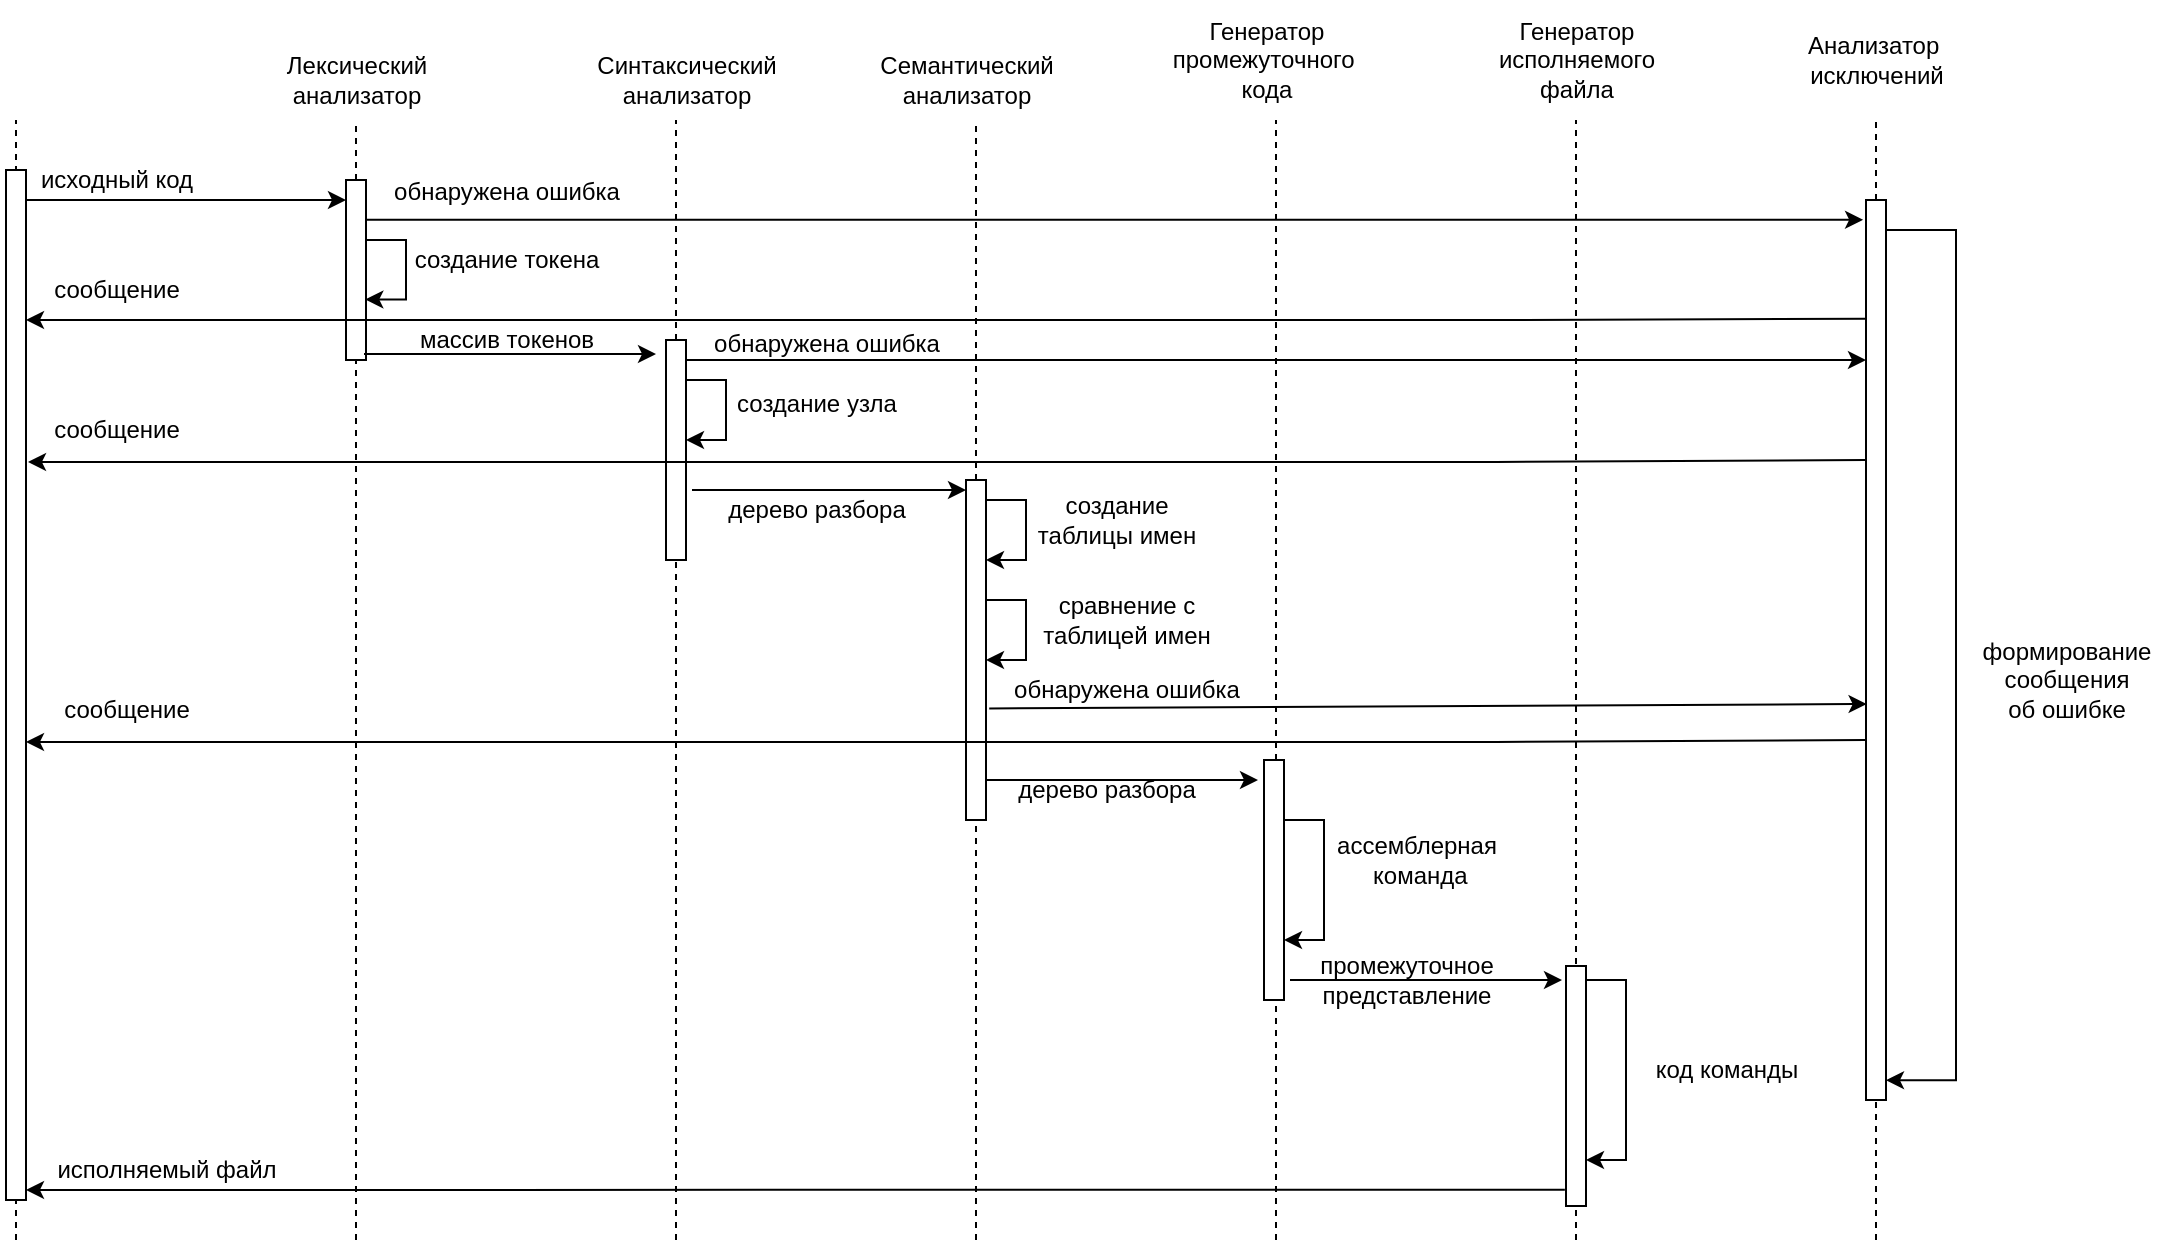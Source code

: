 <mxfile version="21.1.8" type="device" pages="2">
  <diagram name="Страница 1" id="7pUmKCnFYTn7iZ5GlVgY">
    <mxGraphModel dx="993" dy="581" grid="1" gridSize="10" guides="1" tooltips="1" connect="1" arrows="1" fold="1" page="1" pageScale="1" pageWidth="827" pageHeight="1169" math="0" shadow="0">
      <root>
        <mxCell id="0" />
        <mxCell id="1" parent="0" />
        <mxCell id="mDfKCfjafQq82eYf_gBG-5" value="" style="endArrow=none;dashed=1;html=1;rounded=0;startArrow=none;" parent="1" source="mDfKCfjafQq82eYf_gBG-19" edge="1">
          <mxGeometry width="50" height="50" relative="1" as="geometry">
            <mxPoint x="240" y="590" as="sourcePoint" />
            <mxPoint x="240" y="70" as="targetPoint" />
          </mxGeometry>
        </mxCell>
        <mxCell id="mDfKCfjafQq82eYf_gBG-6" value="Лексический&lt;br&gt;анализатор" style="text;html=1;align=center;verticalAlign=middle;resizable=0;points=[];autosize=1;strokeColor=none;fillColor=none;" parent="1" vertex="1">
          <mxGeometry x="195" y="30" width="90" height="40" as="geometry" />
        </mxCell>
        <mxCell id="mDfKCfjafQq82eYf_gBG-8" value="" style="endArrow=none;dashed=1;html=1;rounded=0;" parent="1" edge="1">
          <mxGeometry width="50" height="50" relative="1" as="geometry">
            <mxPoint x="400" y="630" as="sourcePoint" />
            <mxPoint x="400" y="70" as="targetPoint" />
          </mxGeometry>
        </mxCell>
        <mxCell id="mDfKCfjafQq82eYf_gBG-9" value="Синтаксический&lt;br&gt;анализатор" style="text;html=1;align=center;verticalAlign=middle;resizable=0;points=[];autosize=1;strokeColor=none;fillColor=none;" parent="1" vertex="1">
          <mxGeometry x="350" y="30" width="110" height="40" as="geometry" />
        </mxCell>
        <mxCell id="mDfKCfjafQq82eYf_gBG-10" value="" style="endArrow=none;dashed=1;html=1;rounded=0;startArrow=none;" parent="1" source="mDfKCfjafQq82eYf_gBG-45" edge="1">
          <mxGeometry width="50" height="50" relative="1" as="geometry">
            <mxPoint x="550" y="590" as="sourcePoint" />
            <mxPoint x="550" y="70" as="targetPoint" />
          </mxGeometry>
        </mxCell>
        <mxCell id="mDfKCfjafQq82eYf_gBG-11" value="Семантический&lt;br&gt;анализатор" style="text;html=1;align=center;verticalAlign=middle;resizable=0;points=[];autosize=1;strokeColor=none;fillColor=none;" parent="1" vertex="1">
          <mxGeometry x="490" y="30" width="110" height="40" as="geometry" />
        </mxCell>
        <mxCell id="mDfKCfjafQq82eYf_gBG-12" value="" style="endArrow=none;dashed=1;html=1;rounded=0;" parent="1" edge="1">
          <mxGeometry width="50" height="50" relative="1" as="geometry">
            <mxPoint x="700" y="630" as="sourcePoint" />
            <mxPoint x="700" y="70" as="targetPoint" />
          </mxGeometry>
        </mxCell>
        <mxCell id="mDfKCfjafQq82eYf_gBG-13" value="Генератор&lt;br&gt;промежуточного&amp;nbsp;&lt;br&gt;кода" style="text;html=1;align=center;verticalAlign=middle;resizable=0;points=[];autosize=1;strokeColor=none;fillColor=none;" parent="1" vertex="1">
          <mxGeometry x="635" y="10" width="120" height="60" as="geometry" />
        </mxCell>
        <mxCell id="mDfKCfjafQq82eYf_gBG-14" value="" style="endArrow=none;dashed=1;html=1;rounded=0;" parent="1" edge="1">
          <mxGeometry width="50" height="50" relative="1" as="geometry">
            <mxPoint x="850" y="630" as="sourcePoint" />
            <mxPoint x="850" y="70" as="targetPoint" />
          </mxGeometry>
        </mxCell>
        <mxCell id="mDfKCfjafQq82eYf_gBG-15" value="Генератор&lt;br&gt;исполняемого &lt;br&gt;файла" style="text;html=1;align=center;verticalAlign=middle;resizable=0;points=[];autosize=1;strokeColor=none;fillColor=none;" parent="1" vertex="1">
          <mxGeometry x="800" y="10" width="100" height="60" as="geometry" />
        </mxCell>
        <mxCell id="mDfKCfjafQq82eYf_gBG-16" value="" style="endArrow=none;dashed=1;html=1;rounded=0;startArrow=none;" parent="1" source="mDfKCfjafQq82eYf_gBG-28" edge="1">
          <mxGeometry width="50" height="50" relative="1" as="geometry">
            <mxPoint x="1000" y="590" as="sourcePoint" />
            <mxPoint x="1000" y="70" as="targetPoint" />
          </mxGeometry>
        </mxCell>
        <mxCell id="mDfKCfjafQq82eYf_gBG-18" value="Анализатор&amp;nbsp;&lt;br&gt;исключений" style="text;html=1;align=center;verticalAlign=middle;resizable=0;points=[];autosize=1;strokeColor=none;fillColor=none;" parent="1" vertex="1">
          <mxGeometry x="955" y="20" width="90" height="40" as="geometry" />
        </mxCell>
        <mxCell id="mDfKCfjafQq82eYf_gBG-20" value="" style="endArrow=none;dashed=1;html=1;rounded=0;" parent="1" target="mDfKCfjafQq82eYf_gBG-19" edge="1">
          <mxGeometry width="50" height="50" relative="1" as="geometry">
            <mxPoint x="240" y="630" as="sourcePoint" />
            <mxPoint x="240" y="70" as="targetPoint" />
          </mxGeometry>
        </mxCell>
        <mxCell id="mDfKCfjafQq82eYf_gBG-26" style="edgeStyle=orthogonalEdgeStyle;rounded=0;orthogonalLoop=1;jettySize=auto;html=1;exitX=1;exitY=0.25;exitDx=0;exitDy=0;entryX=-0.145;entryY=0.022;entryDx=0;entryDy=0;entryPerimeter=0;" parent="1" source="mDfKCfjafQq82eYf_gBG-19" target="mDfKCfjafQq82eYf_gBG-28" edge="1">
          <mxGeometry relative="1" as="geometry">
            <mxPoint x="990" y="120" as="targetPoint" />
            <Array as="points">
              <mxPoint x="245" y="120" />
            </Array>
          </mxGeometry>
        </mxCell>
        <mxCell id="mDfKCfjafQq82eYf_gBG-19" value="" style="rounded=0;whiteSpace=wrap;html=1;" parent="1" vertex="1">
          <mxGeometry x="235" y="100" width="10" height="90" as="geometry" />
        </mxCell>
        <mxCell id="mDfKCfjafQq82eYf_gBG-23" value="" style="endArrow=classic;html=1;rounded=0;" parent="1" edge="1">
          <mxGeometry width="50" height="50" relative="1" as="geometry">
            <mxPoint x="70" y="110" as="sourcePoint" />
            <mxPoint x="235" y="110" as="targetPoint" />
          </mxGeometry>
        </mxCell>
        <mxCell id="mDfKCfjafQq82eYf_gBG-25" value="исходный код" style="text;html=1;align=center;verticalAlign=middle;resizable=0;points=[];autosize=1;strokeColor=none;fillColor=none;" parent="1" vertex="1">
          <mxGeometry x="70" y="85" width="100" height="30" as="geometry" />
        </mxCell>
        <mxCell id="mDfKCfjafQq82eYf_gBG-29" value="" style="endArrow=none;dashed=1;html=1;rounded=0;" parent="1" target="mDfKCfjafQq82eYf_gBG-28" edge="1">
          <mxGeometry width="50" height="50" relative="1" as="geometry">
            <mxPoint x="1000" y="630" as="sourcePoint" />
            <mxPoint x="1000" y="70" as="targetPoint" />
          </mxGeometry>
        </mxCell>
        <mxCell id="mDfKCfjafQq82eYf_gBG-28" value="" style="rounded=0;whiteSpace=wrap;html=1;" parent="1" vertex="1">
          <mxGeometry x="995" y="110" width="10" height="450" as="geometry" />
        </mxCell>
        <mxCell id="mDfKCfjafQq82eYf_gBG-30" value="обнаружена ошибка" style="text;html=1;align=center;verticalAlign=middle;resizable=0;points=[];autosize=1;strokeColor=none;fillColor=none;" parent="1" vertex="1">
          <mxGeometry x="245" y="91" width="140" height="30" as="geometry" />
        </mxCell>
        <mxCell id="mDfKCfjafQq82eYf_gBG-31" style="edgeStyle=orthogonalEdgeStyle;rounded=0;orthogonalLoop=1;jettySize=auto;html=1;exitX=1;exitY=0.25;exitDx=0;exitDy=0;entryX=1;entryY=0.978;entryDx=0;entryDy=0;entryPerimeter=0;" parent="1" source="mDfKCfjafQq82eYf_gBG-28" target="mDfKCfjafQq82eYf_gBG-28" edge="1">
          <mxGeometry relative="1" as="geometry">
            <mxPoint x="1030" y="530" as="targetPoint" />
            <Array as="points">
              <mxPoint x="1005" y="125" />
              <mxPoint x="1040" y="125" />
              <mxPoint x="1040" y="550" />
            </Array>
          </mxGeometry>
        </mxCell>
        <mxCell id="mDfKCfjafQq82eYf_gBG-32" value="формирование &lt;br&gt;сообщения &lt;br&gt;об ошибке" style="text;html=1;align=center;verticalAlign=middle;resizable=0;points=[];autosize=1;strokeColor=none;fillColor=none;" parent="1" vertex="1">
          <mxGeometry x="1040" y="320" width="110" height="60" as="geometry" />
        </mxCell>
        <mxCell id="mDfKCfjafQq82eYf_gBG-34" value="" style="endArrow=classic;html=1;rounded=0;exitX=0.009;exitY=0.132;exitDx=0;exitDy=0;exitPerimeter=0;" parent="1" source="mDfKCfjafQq82eYf_gBG-28" edge="1">
          <mxGeometry width="50" height="50" relative="1" as="geometry">
            <mxPoint x="990" y="170" as="sourcePoint" />
            <mxPoint x="75" y="170" as="targetPoint" />
            <Array as="points">
              <mxPoint x="810" y="170" />
            </Array>
          </mxGeometry>
        </mxCell>
        <mxCell id="mDfKCfjafQq82eYf_gBG-35" value="сообщение" style="text;html=1;align=center;verticalAlign=middle;resizable=0;points=[];autosize=1;strokeColor=none;fillColor=none;" parent="1" vertex="1">
          <mxGeometry x="75" y="140" width="90" height="30" as="geometry" />
        </mxCell>
        <mxCell id="mDfKCfjafQq82eYf_gBG-41" style="edgeStyle=orthogonalEdgeStyle;rounded=0;orthogonalLoop=1;jettySize=auto;html=1;exitX=1;exitY=0.25;exitDx=0;exitDy=0;" parent="1" source="mDfKCfjafQq82eYf_gBG-36" edge="1">
          <mxGeometry relative="1" as="geometry">
            <mxPoint x="995" y="190" as="targetPoint" />
            <Array as="points">
              <mxPoint x="405" y="190" />
              <mxPoint x="995" y="190" />
            </Array>
          </mxGeometry>
        </mxCell>
        <mxCell id="mDfKCfjafQq82eYf_gBG-36" value="" style="rounded=0;whiteSpace=wrap;html=1;" parent="1" vertex="1">
          <mxGeometry x="395" y="180" width="10" height="110" as="geometry" />
        </mxCell>
        <mxCell id="mDfKCfjafQq82eYf_gBG-37" value="" style="endArrow=classic;html=1;rounded=0;exitX=0.9;exitY=0.966;exitDx=0;exitDy=0;exitPerimeter=0;" parent="1" source="mDfKCfjafQq82eYf_gBG-19" edge="1">
          <mxGeometry width="50" height="50" relative="1" as="geometry">
            <mxPoint x="250" y="187" as="sourcePoint" />
            <mxPoint x="390" y="187" as="targetPoint" />
          </mxGeometry>
        </mxCell>
        <mxCell id="mDfKCfjafQq82eYf_gBG-38" value="массив токенов" style="text;html=1;align=center;verticalAlign=middle;resizable=0;points=[];autosize=1;strokeColor=none;fillColor=none;" parent="1" vertex="1">
          <mxGeometry x="260" y="165" width="110" height="30" as="geometry" />
        </mxCell>
        <mxCell id="mDfKCfjafQq82eYf_gBG-39" style="edgeStyle=orthogonalEdgeStyle;rounded=0;orthogonalLoop=1;jettySize=auto;html=1;exitX=1;exitY=0.25;exitDx=0;exitDy=0;entryX=0.967;entryY=0.664;entryDx=0;entryDy=0;entryPerimeter=0;" parent="1" source="mDfKCfjafQq82eYf_gBG-19" target="mDfKCfjafQq82eYf_gBG-19" edge="1">
          <mxGeometry relative="1" as="geometry">
            <Array as="points">
              <mxPoint x="245" y="130" />
              <mxPoint x="265" y="130" />
              <mxPoint x="265" y="160" />
            </Array>
          </mxGeometry>
        </mxCell>
        <mxCell id="mDfKCfjafQq82eYf_gBG-40" value="создание токена" style="text;html=1;align=center;verticalAlign=middle;resizable=0;points=[];autosize=1;strokeColor=none;fillColor=none;" parent="1" vertex="1">
          <mxGeometry x="255" y="125" width="120" height="30" as="geometry" />
        </mxCell>
        <mxCell id="mDfKCfjafQq82eYf_gBG-42" value="обнаружена ошибка" style="text;html=1;align=center;verticalAlign=middle;resizable=0;points=[];autosize=1;strokeColor=none;fillColor=none;" parent="1" vertex="1">
          <mxGeometry x="405" y="167" width="140" height="30" as="geometry" />
        </mxCell>
        <mxCell id="mDfKCfjafQq82eYf_gBG-43" style="edgeStyle=orthogonalEdgeStyle;rounded=0;orthogonalLoop=1;jettySize=auto;html=1;exitX=1;exitY=0.25;exitDx=0;exitDy=0;" parent="1" source="mDfKCfjafQq82eYf_gBG-36" edge="1">
          <mxGeometry relative="1" as="geometry">
            <mxPoint x="405" y="230" as="targetPoint" />
            <Array as="points">
              <mxPoint x="425" y="200" />
              <mxPoint x="425" y="230" />
              <mxPoint x="405" y="230" />
            </Array>
          </mxGeometry>
        </mxCell>
        <mxCell id="mDfKCfjafQq82eYf_gBG-44" value="создание узла" style="text;html=1;align=center;verticalAlign=middle;resizable=0;points=[];autosize=1;strokeColor=none;fillColor=none;" parent="1" vertex="1">
          <mxGeometry x="420" y="197" width="100" height="30" as="geometry" />
        </mxCell>
        <mxCell id="mDfKCfjafQq82eYf_gBG-46" value="" style="endArrow=none;dashed=1;html=1;rounded=0;" parent="1" target="mDfKCfjafQq82eYf_gBG-45" edge="1">
          <mxGeometry width="50" height="50" relative="1" as="geometry">
            <mxPoint x="550" y="630" as="sourcePoint" />
            <mxPoint x="550" y="70" as="targetPoint" />
          </mxGeometry>
        </mxCell>
        <mxCell id="mDfKCfjafQq82eYf_gBG-45" value="" style="rounded=0;whiteSpace=wrap;html=1;" parent="1" vertex="1">
          <mxGeometry x="545" y="250" width="10" height="170" as="geometry" />
        </mxCell>
        <mxCell id="mDfKCfjafQq82eYf_gBG-47" value="" style="endArrow=classic;html=1;rounded=0;" parent="1" edge="1">
          <mxGeometry width="50" height="50" relative="1" as="geometry">
            <mxPoint x="408" y="255" as="sourcePoint" />
            <mxPoint x="545" y="255" as="targetPoint" />
          </mxGeometry>
        </mxCell>
        <mxCell id="mDfKCfjafQq82eYf_gBG-48" value="" style="endArrow=classic;html=1;rounded=0;exitX=0.009;exitY=0.132;exitDx=0;exitDy=0;exitPerimeter=0;" parent="1" edge="1">
          <mxGeometry width="50" height="50" relative="1" as="geometry">
            <mxPoint x="995" y="240" as="sourcePoint" />
            <mxPoint x="76" y="241" as="targetPoint" />
            <Array as="points">
              <mxPoint x="810" y="241" />
            </Array>
          </mxGeometry>
        </mxCell>
        <mxCell id="mDfKCfjafQq82eYf_gBG-49" value="сообщение" style="text;html=1;align=center;verticalAlign=middle;resizable=0;points=[];autosize=1;strokeColor=none;fillColor=none;" parent="1" vertex="1">
          <mxGeometry x="75" y="210" width="90" height="30" as="geometry" />
        </mxCell>
        <mxCell id="mDfKCfjafQq82eYf_gBG-50" value="дерево разбора" style="text;html=1;align=center;verticalAlign=middle;resizable=0;points=[];autosize=1;strokeColor=none;fillColor=none;" parent="1" vertex="1">
          <mxGeometry x="415" y="250" width="110" height="30" as="geometry" />
        </mxCell>
        <mxCell id="mDfKCfjafQq82eYf_gBG-51" style="edgeStyle=orthogonalEdgeStyle;rounded=0;orthogonalLoop=1;jettySize=auto;html=1;exitX=1;exitY=0.25;exitDx=0;exitDy=0;" parent="1" edge="1">
          <mxGeometry relative="1" as="geometry">
            <mxPoint x="555" y="260" as="sourcePoint" />
            <mxPoint x="555" y="290" as="targetPoint" />
            <Array as="points">
              <mxPoint x="575" y="260" />
              <mxPoint x="575" y="290" />
              <mxPoint x="555" y="290" />
            </Array>
          </mxGeometry>
        </mxCell>
        <mxCell id="mDfKCfjafQq82eYf_gBG-52" value="создание &lt;br&gt;таблицы имен" style="text;html=1;align=center;verticalAlign=middle;resizable=0;points=[];autosize=1;strokeColor=none;fillColor=none;" parent="1" vertex="1">
          <mxGeometry x="570" y="250" width="100" height="40" as="geometry" />
        </mxCell>
        <mxCell id="mDfKCfjafQq82eYf_gBG-53" style="edgeStyle=orthogonalEdgeStyle;rounded=0;orthogonalLoop=1;jettySize=auto;html=1;exitX=1;exitY=0.25;exitDx=0;exitDy=0;" parent="1" edge="1">
          <mxGeometry relative="1" as="geometry">
            <mxPoint x="555" y="310" as="sourcePoint" />
            <mxPoint x="555" y="340" as="targetPoint" />
            <Array as="points">
              <mxPoint x="575" y="310" />
              <mxPoint x="575" y="340" />
              <mxPoint x="555" y="340" />
            </Array>
          </mxGeometry>
        </mxCell>
        <mxCell id="mDfKCfjafQq82eYf_gBG-54" value="сравнение с &lt;br&gt;таблицей имен" style="text;html=1;align=center;verticalAlign=middle;resizable=0;points=[];autosize=1;strokeColor=none;fillColor=none;" parent="1" vertex="1">
          <mxGeometry x="570" y="300" width="110" height="40" as="geometry" />
        </mxCell>
        <mxCell id="mDfKCfjafQq82eYf_gBG-55" value="" style="endArrow=classic;html=1;rounded=0;exitX=1.16;exitY=0.672;exitDx=0;exitDy=0;exitPerimeter=0;entryX=0.03;entryY=0.56;entryDx=0;entryDy=0;entryPerimeter=0;" parent="1" source="mDfKCfjafQq82eYf_gBG-45" target="mDfKCfjafQq82eYf_gBG-28" edge="1">
          <mxGeometry width="50" height="50" relative="1" as="geometry">
            <mxPoint x="600" y="350" as="sourcePoint" />
            <mxPoint x="650" y="300" as="targetPoint" />
          </mxGeometry>
        </mxCell>
        <mxCell id="mDfKCfjafQq82eYf_gBG-56" value="обнаружена ошибка" style="text;html=1;align=center;verticalAlign=middle;resizable=0;points=[];autosize=1;strokeColor=none;fillColor=none;" parent="1" vertex="1">
          <mxGeometry x="555" y="340" width="140" height="30" as="geometry" />
        </mxCell>
        <mxCell id="mDfKCfjafQq82eYf_gBG-57" value="" style="endArrow=classic;html=1;rounded=0;exitX=0.009;exitY=0.132;exitDx=0;exitDy=0;exitPerimeter=0;" parent="1" edge="1">
          <mxGeometry width="50" height="50" relative="1" as="geometry">
            <mxPoint x="995" y="380" as="sourcePoint" />
            <mxPoint x="75" y="381" as="targetPoint" />
            <Array as="points">
              <mxPoint x="810" y="381" />
            </Array>
          </mxGeometry>
        </mxCell>
        <mxCell id="mDfKCfjafQq82eYf_gBG-58" value="сообщение" style="text;html=1;align=center;verticalAlign=middle;resizable=0;points=[];autosize=1;strokeColor=none;fillColor=none;" parent="1" vertex="1">
          <mxGeometry x="80" y="350" width="90" height="30" as="geometry" />
        </mxCell>
        <mxCell id="mDfKCfjafQq82eYf_gBG-59" value="" style="rounded=0;whiteSpace=wrap;html=1;" parent="1" vertex="1">
          <mxGeometry x="694" y="390" width="10" height="120" as="geometry" />
        </mxCell>
        <mxCell id="mDfKCfjafQq82eYf_gBG-61" value="" style="endArrow=classic;html=1;rounded=0;" parent="1" edge="1">
          <mxGeometry width="50" height="50" relative="1" as="geometry">
            <mxPoint x="555" y="400" as="sourcePoint" />
            <mxPoint x="691" y="400" as="targetPoint" />
          </mxGeometry>
        </mxCell>
        <mxCell id="mDfKCfjafQq82eYf_gBG-62" value="дерево разбора" style="text;html=1;align=center;verticalAlign=middle;resizable=0;points=[];autosize=1;strokeColor=none;fillColor=none;" parent="1" vertex="1">
          <mxGeometry x="560" y="390" width="110" height="30" as="geometry" />
        </mxCell>
        <mxCell id="mDfKCfjafQq82eYf_gBG-63" style="edgeStyle=orthogonalEdgeStyle;rounded=0;orthogonalLoop=1;jettySize=auto;html=1;exitX=1;exitY=0.25;exitDx=0;exitDy=0;entryX=1;entryY=0.75;entryDx=0;entryDy=0;" parent="1" source="mDfKCfjafQq82eYf_gBG-59" target="mDfKCfjafQq82eYf_gBG-59" edge="1">
          <mxGeometry relative="1" as="geometry" />
        </mxCell>
        <mxCell id="mDfKCfjafQq82eYf_gBG-64" value="ассемблерная&lt;br&gt;&amp;nbsp;команда" style="text;html=1;align=center;verticalAlign=middle;resizable=0;points=[];autosize=1;strokeColor=none;fillColor=none;" parent="1" vertex="1">
          <mxGeometry x="720" y="420" width="100" height="40" as="geometry" />
        </mxCell>
        <mxCell id="mDfKCfjafQq82eYf_gBG-65" value="" style="endArrow=classic;html=1;rounded=0;" parent="1" edge="1">
          <mxGeometry width="50" height="50" relative="1" as="geometry">
            <mxPoint x="707" y="500" as="sourcePoint" />
            <mxPoint x="843" y="500" as="targetPoint" />
          </mxGeometry>
        </mxCell>
        <mxCell id="mDfKCfjafQq82eYf_gBG-66" value="" style="rounded=0;whiteSpace=wrap;html=1;" parent="1" vertex="1">
          <mxGeometry x="845" y="493" width="10" height="120" as="geometry" />
        </mxCell>
        <mxCell id="mDfKCfjafQq82eYf_gBG-67" value="промежуточное&lt;br&gt;представление" style="text;html=1;align=center;verticalAlign=middle;resizable=0;points=[];autosize=1;strokeColor=none;fillColor=none;" parent="1" vertex="1">
          <mxGeometry x="710" y="480" width="110" height="40" as="geometry" />
        </mxCell>
        <mxCell id="mDfKCfjafQq82eYf_gBG-70" style="edgeStyle=orthogonalEdgeStyle;rounded=0;orthogonalLoop=1;jettySize=auto;html=1;exitX=1;exitY=0.25;exitDx=0;exitDy=0;" parent="1" target="mDfKCfjafQq82eYf_gBG-66" edge="1">
          <mxGeometry relative="1" as="geometry">
            <mxPoint x="855" y="500" as="sourcePoint" />
            <mxPoint x="860" y="590" as="targetPoint" />
            <Array as="points">
              <mxPoint x="875" y="500" />
              <mxPoint x="875" y="590" />
            </Array>
          </mxGeometry>
        </mxCell>
        <mxCell id="mDfKCfjafQq82eYf_gBG-71" value="код команды" style="text;html=1;align=center;verticalAlign=middle;resizable=0;points=[];autosize=1;strokeColor=none;fillColor=none;" parent="1" vertex="1">
          <mxGeometry x="880" y="530" width="90" height="30" as="geometry" />
        </mxCell>
        <mxCell id="mDfKCfjafQq82eYf_gBG-72" value="" style="endArrow=classic;html=1;rounded=0;exitX=-0.057;exitY=0.932;exitDx=0;exitDy=0;exitPerimeter=0;" parent="1" source="mDfKCfjafQq82eYf_gBG-66" edge="1">
          <mxGeometry width="50" height="50" relative="1" as="geometry">
            <mxPoint x="780" y="520" as="sourcePoint" />
            <mxPoint x="75" y="605" as="targetPoint" />
          </mxGeometry>
        </mxCell>
        <mxCell id="mDfKCfjafQq82eYf_gBG-73" value="исполняемый файл" style="text;html=1;align=center;verticalAlign=middle;resizable=0;points=[];autosize=1;strokeColor=none;fillColor=none;" parent="1" vertex="1">
          <mxGeometry x="80" y="580" width="130" height="30" as="geometry" />
        </mxCell>
        <mxCell id="mDfKCfjafQq82eYf_gBG-74" value="" style="endArrow=none;dashed=1;html=1;rounded=0;" parent="1" edge="1">
          <mxGeometry width="50" height="50" relative="1" as="geometry">
            <mxPoint x="70" y="630" as="sourcePoint" />
            <mxPoint x="70" y="70" as="targetPoint" />
          </mxGeometry>
        </mxCell>
        <mxCell id="mDfKCfjafQq82eYf_gBG-75" value="" style="rounded=0;whiteSpace=wrap;html=1;" parent="1" vertex="1">
          <mxGeometry x="65" y="95" width="10" height="515" as="geometry" />
        </mxCell>
      </root>
    </mxGraphModel>
  </diagram>
  <diagram id="q-R-X4Dvs-CneJsQgOa8" name="Страница 2">
    <mxGraphModel dx="1820" dy="581" grid="1" gridSize="10" guides="1" tooltips="1" connect="1" arrows="1" fold="1" page="1" pageScale="1" pageWidth="827" pageHeight="1169" math="0" shadow="0">
      <root>
        <mxCell id="0" />
        <mxCell id="1" parent="0" />
        <mxCell id="c8oS9XmQz75VFOZxUdVw-60" value="" style="rounded=0;whiteSpace=wrap;html=1;gradientColor=default;fillColor=none;" vertex="1" parent="1">
          <mxGeometry x="10" y="10" width="810" height="570" as="geometry" />
        </mxCell>
        <mxCell id="c8oS9XmQz75VFOZxUdVw-13" value="лексический&amp;nbsp;&lt;br&gt;анализатор" style="shape=umlActor;verticalLabelPosition=bottom;verticalAlign=top;html=1;outlineConnect=0;" vertex="1" parent="1">
          <mxGeometry x="40" y="260" width="30" height="60" as="geometry" />
        </mxCell>
        <mxCell id="c8oS9XmQz75VFOZxUdVw-14" value="синтаксический&amp;nbsp;&lt;br&gt;анализатор" style="shape=umlActor;verticalLabelPosition=bottom;verticalAlign=top;html=1;outlineConnect=0;" vertex="1" parent="1">
          <mxGeometry x="210" y="330" width="30" height="60" as="geometry" />
        </mxCell>
        <mxCell id="c8oS9XmQz75VFOZxUdVw-15" value="Формирование&lt;br&gt;токенов" style="ellipse;whiteSpace=wrap;html=1;" vertex="1" parent="1">
          <mxGeometry x="160" y="190" width="100" height="50" as="geometry" />
        </mxCell>
        <mxCell id="c8oS9XmQz75VFOZxUdVw-16" value="Ошибка" style="ellipse;whiteSpace=wrap;html=1;" vertex="1" parent="1">
          <mxGeometry x="280" y="120" width="100" height="50" as="geometry" />
        </mxCell>
        <mxCell id="c8oS9XmQz75VFOZxUdVw-19" value="" style="endArrow=classic;html=1;rounded=0;exitX=0;exitY=1;exitDx=0;exitDy=0;entryX=1;entryY=0;entryDx=0;entryDy=0;dashed=1;" edge="1" parent="1" source="c8oS9XmQz75VFOZxUdVw-16" target="c8oS9XmQz75VFOZxUdVw-15">
          <mxGeometry width="50" height="50" relative="1" as="geometry">
            <mxPoint x="390" y="220" as="sourcePoint" />
            <mxPoint x="440" y="170" as="targetPoint" />
          </mxGeometry>
        </mxCell>
        <mxCell id="c8oS9XmQz75VFOZxUdVw-20" value="&amp;lt;extend&amp;gt;" style="text;html=1;align=center;verticalAlign=middle;resizable=0;points=[];autosize=1;strokeColor=none;fillColor=none;" vertex="1" parent="1">
          <mxGeometry x="260" y="170" width="70" height="30" as="geometry" />
        </mxCell>
        <mxCell id="c8oS9XmQz75VFOZxUdVw-21" value="" style="endArrow=classic;html=1;rounded=0;" edge="1" parent="1" target="c8oS9XmQz75VFOZxUdVw-15">
          <mxGeometry width="50" height="50" relative="1" as="geometry">
            <mxPoint x="80" y="300" as="sourcePoint" />
            <mxPoint x="440" y="170" as="targetPoint" />
          </mxGeometry>
        </mxCell>
        <mxCell id="c8oS9XmQz75VFOZxUdVw-22" value="Построение дерева разбора" style="ellipse;whiteSpace=wrap;html=1;" vertex="1" parent="1">
          <mxGeometry x="320" y="265" width="100" height="50" as="geometry" />
        </mxCell>
        <mxCell id="c8oS9XmQz75VFOZxUdVw-23" value="" style="endArrow=classic;html=1;rounded=0;entryX=0;entryY=0;entryDx=0;entryDy=0;dashed=1;" edge="1" parent="1" target="c8oS9XmQz75VFOZxUdVw-22">
          <mxGeometry width="50" height="50" relative="1" as="geometry">
            <mxPoint x="260" y="220" as="sourcePoint" />
            <mxPoint x="440" y="440" as="targetPoint" />
          </mxGeometry>
        </mxCell>
        <mxCell id="c8oS9XmQz75VFOZxUdVw-24" value="" style="endArrow=classic;html=1;rounded=0;entryX=0.014;entryY=0.704;entryDx=0;entryDy=0;entryPerimeter=0;" edge="1" parent="1" target="c8oS9XmQz75VFOZxUdVw-22">
          <mxGeometry width="50" height="50" relative="1" as="geometry">
            <mxPoint x="250" y="340" as="sourcePoint" />
            <mxPoint x="310" y="310" as="targetPoint" />
          </mxGeometry>
        </mxCell>
        <mxCell id="c8oS9XmQz75VFOZxUdVw-25" value="&amp;lt;inlude&amp;gt;" style="text;html=1;align=center;verticalAlign=middle;resizable=0;points=[];autosize=1;strokeColor=none;fillColor=none;" vertex="1" parent="1">
          <mxGeometry x="280" y="218" width="70" height="30" as="geometry" />
        </mxCell>
        <mxCell id="c8oS9XmQz75VFOZxUdVw-27" value="" style="endArrow=classic;html=1;rounded=0;exitX=0.75;exitY=1.044;exitDx=0;exitDy=0;exitPerimeter=0;entryX=0.5;entryY=0;entryDx=0;entryDy=0;dashed=1;" edge="1" parent="1" source="c8oS9XmQz75VFOZxUdVw-16" target="c8oS9XmQz75VFOZxUdVw-22">
          <mxGeometry width="50" height="50" relative="1" as="geometry">
            <mxPoint x="390" y="340" as="sourcePoint" />
            <mxPoint x="440" y="290" as="targetPoint" />
          </mxGeometry>
        </mxCell>
        <mxCell id="c8oS9XmQz75VFOZxUdVw-28" value="семантический&amp;nbsp;&lt;br&gt;анализатор" style="shape=umlActor;verticalLabelPosition=bottom;verticalAlign=top;html=1;outlineConnect=0;" vertex="1" parent="1">
          <mxGeometry x="340" y="420" width="30" height="60" as="geometry" />
        </mxCell>
        <mxCell id="c8oS9XmQz75VFOZxUdVw-30" value="&amp;lt;extend&amp;gt;" style="text;html=1;align=center;verticalAlign=middle;resizable=0;points=[];autosize=1;strokeColor=none;fillColor=none;" vertex="1" parent="1">
          <mxGeometry x="360" y="190" width="70" height="30" as="geometry" />
        </mxCell>
        <mxCell id="c8oS9XmQz75VFOZxUdVw-31" value="Создние таблицы&amp;nbsp;&lt;br&gt;имен" style="ellipse;whiteSpace=wrap;html=1;" vertex="1" parent="1">
          <mxGeometry x="420" y="350" width="100" height="50" as="geometry" />
        </mxCell>
        <mxCell id="c8oS9XmQz75VFOZxUdVw-34" value="" style="endArrow=classic;html=1;rounded=0;entryX=0;entryY=1;entryDx=0;entryDy=0;" edge="1" parent="1" target="c8oS9XmQz75VFOZxUdVw-31">
          <mxGeometry width="50" height="50" relative="1" as="geometry">
            <mxPoint x="390" y="460" as="sourcePoint" />
            <mxPoint x="441" y="390" as="targetPoint" />
          </mxGeometry>
        </mxCell>
        <mxCell id="c8oS9XmQz75VFOZxUdVw-36" value="Сравнение с таблицей&amp;nbsp;&lt;br&gt;имен" style="ellipse;whiteSpace=wrap;html=1;" vertex="1" parent="1">
          <mxGeometry x="570" y="280" width="100" height="50" as="geometry" />
        </mxCell>
        <mxCell id="c8oS9XmQz75VFOZxUdVw-37" value="" style="endArrow=classic;html=1;rounded=0;dashed=1;" edge="1" parent="1" target="c8oS9XmQz75VFOZxUdVw-36">
          <mxGeometry width="50" height="50" relative="1" as="geometry">
            <mxPoint x="525" y="367" as="sourcePoint" />
            <mxPoint x="570" y="300" as="targetPoint" />
          </mxGeometry>
        </mxCell>
        <mxCell id="c8oS9XmQz75VFOZxUdVw-38" value="&amp;lt;include&amp;gt;" style="text;html=1;align=center;verticalAlign=middle;resizable=0;points=[];autosize=1;strokeColor=none;fillColor=none;" vertex="1" parent="1">
          <mxGeometry x="540" y="345" width="80" height="30" as="geometry" />
        </mxCell>
        <mxCell id="c8oS9XmQz75VFOZxUdVw-39" value="" style="endArrow=classic;html=1;rounded=0;exitX=1;exitY=0.5;exitDx=0;exitDy=0;entryX=0;entryY=0.5;entryDx=0;entryDy=0;dashed=1;" edge="1" parent="1" source="c8oS9XmQz75VFOZxUdVw-22" target="c8oS9XmQz75VFOZxUdVw-36">
          <mxGeometry width="50" height="50" relative="1" as="geometry">
            <mxPoint x="390" y="430" as="sourcePoint" />
            <mxPoint x="440" y="380" as="targetPoint" />
          </mxGeometry>
        </mxCell>
        <mxCell id="c8oS9XmQz75VFOZxUdVw-41" value="&amp;lt;include&amp;gt;" style="text;html=1;align=center;verticalAlign=middle;resizable=0;points=[];autosize=1;strokeColor=none;fillColor=none;" vertex="1" parent="1">
          <mxGeometry x="450" y="270" width="80" height="30" as="geometry" />
        </mxCell>
        <mxCell id="c8oS9XmQz75VFOZxUdVw-42" value="" style="endArrow=classic;html=1;rounded=0;exitX=0.75;exitY=1.044;exitDx=0;exitDy=0;exitPerimeter=0;entryX=0.2;entryY=0;entryDx=0;entryDy=0;dashed=1;entryPerimeter=0;" edge="1" parent="1" target="c8oS9XmQz75VFOZxUdVw-36">
          <mxGeometry width="50" height="50" relative="1" as="geometry">
            <mxPoint x="380" y="155" as="sourcePoint" />
            <mxPoint x="395" y="248" as="targetPoint" />
          </mxGeometry>
        </mxCell>
        <mxCell id="c8oS9XmQz75VFOZxUdVw-43" value="&amp;lt;extend&amp;gt;" style="text;html=1;align=center;verticalAlign=middle;resizable=0;points=[];autosize=1;strokeColor=none;fillColor=none;" vertex="1" parent="1">
          <mxGeometry x="430" y="170" width="70" height="30" as="geometry" />
        </mxCell>
        <mxCell id="c8oS9XmQz75VFOZxUdVw-44" value="Генератор &lt;br&gt;промежуточного&lt;br&gt;кода" style="shape=umlActor;verticalLabelPosition=bottom;verticalAlign=top;html=1;outlineConnect=0;" vertex="1" parent="1">
          <mxGeometry x="590" y="20" width="30" height="60" as="geometry" />
        </mxCell>
        <mxCell id="c8oS9XmQz75VFOZxUdVw-45" value="Генерация промежуточного&lt;br&gt;кода" style="ellipse;whiteSpace=wrap;html=1;" vertex="1" parent="1">
          <mxGeometry x="620" y="150" width="100" height="50" as="geometry" />
        </mxCell>
        <mxCell id="c8oS9XmQz75VFOZxUdVw-47" value="" style="endArrow=classic;html=1;rounded=0;entryX=-0.026;entryY=0.684;entryDx=0;entryDy=0;entryPerimeter=0;dashed=1;" edge="1" parent="1" target="c8oS9XmQz75VFOZxUdVw-45">
          <mxGeometry width="50" height="50" relative="1" as="geometry">
            <mxPoint x="400" y="270" as="sourcePoint" />
            <mxPoint x="471" y="230" as="targetPoint" />
          </mxGeometry>
        </mxCell>
        <mxCell id="c8oS9XmQz75VFOZxUdVw-49" value="&amp;lt;include&amp;gt;" style="text;html=1;align=center;verticalAlign=middle;resizable=0;points=[];autosize=1;strokeColor=none;fillColor=none;" vertex="1" parent="1">
          <mxGeometry x="520" y="210" width="80" height="30" as="geometry" />
        </mxCell>
        <mxCell id="c8oS9XmQz75VFOZxUdVw-50" value="" style="endArrow=classic;html=1;rounded=0;entryX=0.232;entryY=0.012;entryDx=0;entryDy=0;entryPerimeter=0;" edge="1" parent="1" target="c8oS9XmQz75VFOZxUdVw-45">
          <mxGeometry width="50" height="50" relative="1" as="geometry">
            <mxPoint x="620" y="110" as="sourcePoint" />
            <mxPoint x="770" y="190" as="targetPoint" />
          </mxGeometry>
        </mxCell>
        <mxCell id="c8oS9XmQz75VFOZxUdVw-51" value="Генератор &lt;br&gt;исполняемого&lt;br&gt;файла" style="shape=umlActor;verticalLabelPosition=bottom;verticalAlign=top;html=1;outlineConnect=0;" vertex="1" parent="1">
          <mxGeometry x="670" y="460" width="30" height="60" as="geometry" />
        </mxCell>
        <mxCell id="c8oS9XmQz75VFOZxUdVw-53" value="Перевод в 16&amp;nbsp;&lt;br&gt;команды" style="ellipse;whiteSpace=wrap;html=1;" vertex="1" parent="1">
          <mxGeometry x="680" y="340" width="100" height="50" as="geometry" />
        </mxCell>
        <mxCell id="c8oS9XmQz75VFOZxUdVw-55" value="" style="endArrow=classic;html=1;rounded=0;entryX=0.438;entryY=0.004;entryDx=0;entryDy=0;entryPerimeter=0;dashed=1;" edge="1" parent="1" target="c8oS9XmQz75VFOZxUdVw-53">
          <mxGeometry width="50" height="50" relative="1" as="geometry">
            <mxPoint x="690" y="196" as="sourcePoint" />
            <mxPoint x="755" y="154" as="targetPoint" />
          </mxGeometry>
        </mxCell>
        <mxCell id="c8oS9XmQz75VFOZxUdVw-56" value="&amp;lt;include&amp;gt;" style="text;html=1;align=center;verticalAlign=middle;resizable=0;points=[];autosize=1;strokeColor=none;fillColor=none;" vertex="1" parent="1">
          <mxGeometry x="700" y="240" width="80" height="30" as="geometry" />
        </mxCell>
        <mxCell id="c8oS9XmQz75VFOZxUdVw-57" value="" style="endArrow=classic;html=1;rounded=0;" edge="1" parent="1">
          <mxGeometry width="50" height="50" relative="1" as="geometry">
            <mxPoint x="710" y="500" as="sourcePoint" />
            <mxPoint x="740" y="400" as="targetPoint" />
          </mxGeometry>
        </mxCell>
        <mxCell id="c8oS9XmQz75VFOZxUdVw-58" value="Анализатор &lt;br&gt;исключений" style="shape=umlActor;verticalLabelPosition=bottom;verticalAlign=top;html=1;outlineConnect=0;" vertex="1" parent="1">
          <mxGeometry x="230" y="40" width="30" height="60" as="geometry" />
        </mxCell>
        <mxCell id="c8oS9XmQz75VFOZxUdVw-59" value="" style="endArrow=classic;html=1;rounded=0;entryX=0.5;entryY=0;entryDx=0;entryDy=0;" edge="1" parent="1" target="c8oS9XmQz75VFOZxUdVw-16">
          <mxGeometry width="50" height="50" relative="1" as="geometry">
            <mxPoint x="280" y="90" as="sourcePoint" />
            <mxPoint x="653" y="161" as="targetPoint" />
          </mxGeometry>
        </mxCell>
        <mxCell id="c8oS9XmQz75VFOZxUdVw-61" value="компилятор" style="shape=umlActor;verticalLabelPosition=bottom;verticalAlign=top;html=1;outlineConnect=0;" vertex="1" parent="1">
          <mxGeometry x="-100" y="255" width="30" height="60" as="geometry" />
        </mxCell>
        <mxCell id="c8oS9XmQz75VFOZxUdVw-62" value="" style="endArrow=classic;html=1;rounded=0;" edge="1" parent="1">
          <mxGeometry width="50" height="50" relative="1" as="geometry">
            <mxPoint x="-60" y="290" as="sourcePoint" />
            <mxPoint x="27" y="290" as="targetPoint" />
          </mxGeometry>
        </mxCell>
      </root>
    </mxGraphModel>
  </diagram>
</mxfile>
